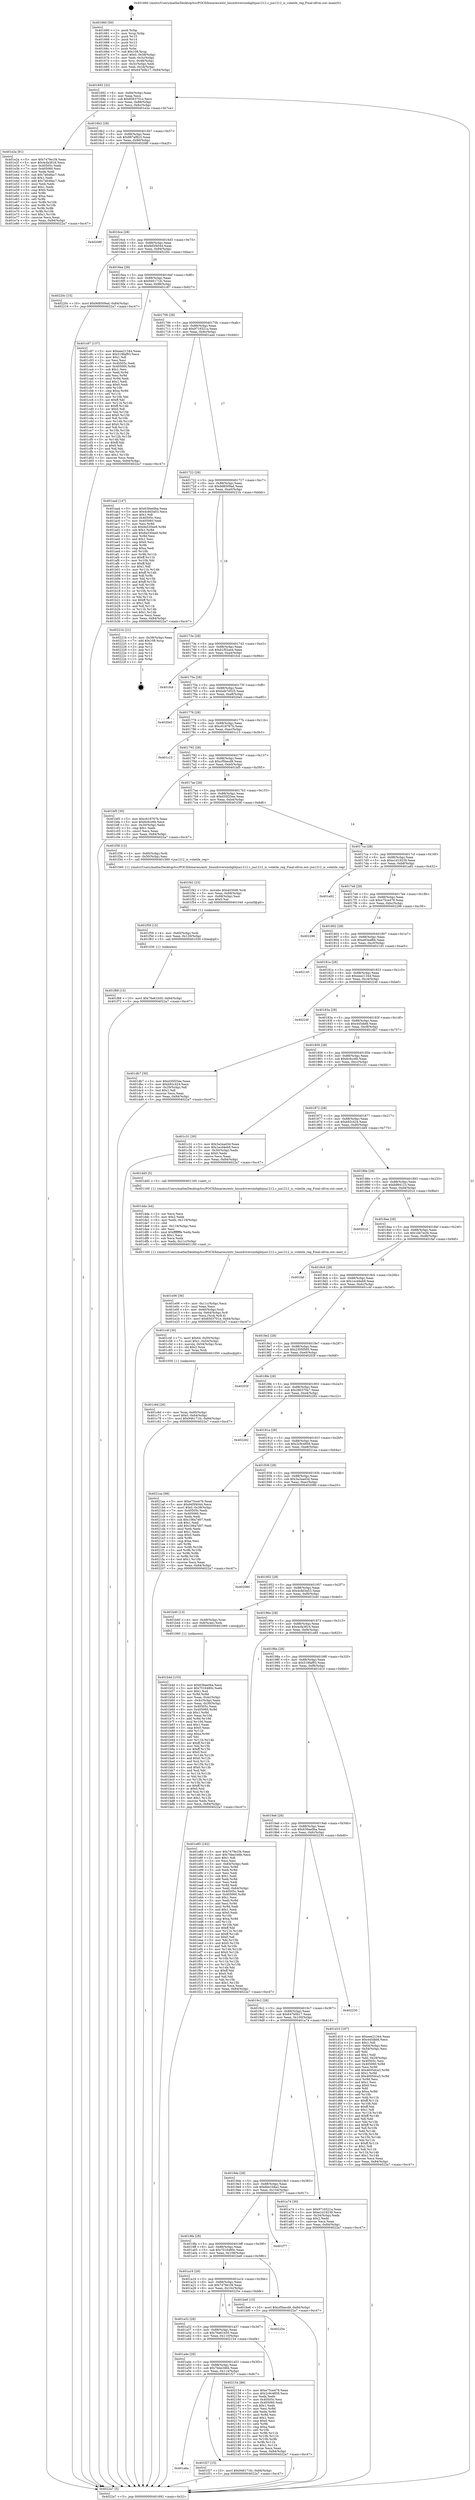 digraph "0x401660" {
  label = "0x401660 (/mnt/c/Users/mathe/Desktop/tcc/POCII/binaries/extr_linuxdriversiiolightjsa1212.c_jsa1212_is_volatile_reg_Final-ollvm.out::main(0))"
  labelloc = "t"
  node[shape=record]

  Entry [label="",width=0.3,height=0.3,shape=circle,fillcolor=black,style=filled]
  "0x401692" [label="{
     0x401692 [32]\l
     | [instrs]\l
     &nbsp;&nbsp;0x401692 \<+6\>: mov -0x84(%rbp),%eax\l
     &nbsp;&nbsp;0x401698 \<+2\>: mov %eax,%ecx\l
     &nbsp;&nbsp;0x40169a \<+6\>: sub $0x8563701e,%ecx\l
     &nbsp;&nbsp;0x4016a0 \<+6\>: mov %eax,-0x88(%rbp)\l
     &nbsp;&nbsp;0x4016a6 \<+6\>: mov %ecx,-0x8c(%rbp)\l
     &nbsp;&nbsp;0x4016ac \<+6\>: je 0000000000401e2a \<main+0x7ca\>\l
  }"]
  "0x401e2a" [label="{
     0x401e2a [91]\l
     | [instrs]\l
     &nbsp;&nbsp;0x401e2a \<+5\>: mov $0x7479e1f4,%eax\l
     &nbsp;&nbsp;0x401e2f \<+5\>: mov $0x4cfa3816,%ecx\l
     &nbsp;&nbsp;0x401e34 \<+7\>: mov 0x40505c,%edx\l
     &nbsp;&nbsp;0x401e3b \<+7\>: mov 0x405060,%esi\l
     &nbsp;&nbsp;0x401e42 \<+2\>: mov %edx,%edi\l
     &nbsp;&nbsp;0x401e44 \<+6\>: sub $0x7a648ac7,%edi\l
     &nbsp;&nbsp;0x401e4a \<+3\>: sub $0x1,%edi\l
     &nbsp;&nbsp;0x401e4d \<+6\>: add $0x7a648ac7,%edi\l
     &nbsp;&nbsp;0x401e53 \<+3\>: imul %edi,%edx\l
     &nbsp;&nbsp;0x401e56 \<+3\>: and $0x1,%edx\l
     &nbsp;&nbsp;0x401e59 \<+3\>: cmp $0x0,%edx\l
     &nbsp;&nbsp;0x401e5c \<+4\>: sete %r8b\l
     &nbsp;&nbsp;0x401e60 \<+3\>: cmp $0xa,%esi\l
     &nbsp;&nbsp;0x401e63 \<+4\>: setl %r9b\l
     &nbsp;&nbsp;0x401e67 \<+3\>: mov %r8b,%r10b\l
     &nbsp;&nbsp;0x401e6a \<+3\>: and %r9b,%r10b\l
     &nbsp;&nbsp;0x401e6d \<+3\>: xor %r9b,%r8b\l
     &nbsp;&nbsp;0x401e70 \<+3\>: or %r8b,%r10b\l
     &nbsp;&nbsp;0x401e73 \<+4\>: test $0x1,%r10b\l
     &nbsp;&nbsp;0x401e77 \<+3\>: cmovne %ecx,%eax\l
     &nbsp;&nbsp;0x401e7a \<+6\>: mov %eax,-0x84(%rbp)\l
     &nbsp;&nbsp;0x401e80 \<+5\>: jmp 00000000004022a7 \<main+0xc47\>\l
  }"]
  "0x4016b2" [label="{
     0x4016b2 [28]\l
     | [instrs]\l
     &nbsp;&nbsp;0x4016b2 \<+5\>: jmp 00000000004016b7 \<main+0x57\>\l
     &nbsp;&nbsp;0x4016b7 \<+6\>: mov -0x88(%rbp),%eax\l
     &nbsp;&nbsp;0x4016bd \<+5\>: sub $0x887af823,%eax\l
     &nbsp;&nbsp;0x4016c2 \<+6\>: mov %eax,-0x90(%rbp)\l
     &nbsp;&nbsp;0x4016c8 \<+6\>: je 000000000040208f \<main+0xa2f\>\l
  }"]
  Exit [label="",width=0.3,height=0.3,shape=circle,fillcolor=black,style=filled,peripheries=2]
  "0x40208f" [label="{
     0x40208f\l
  }", style=dashed]
  "0x4016ce" [label="{
     0x4016ce [28]\l
     | [instrs]\l
     &nbsp;&nbsp;0x4016ce \<+5\>: jmp 00000000004016d3 \<main+0x73\>\l
     &nbsp;&nbsp;0x4016d3 \<+6\>: mov -0x88(%rbp),%eax\l
     &nbsp;&nbsp;0x4016d9 \<+5\>: sub $0x8d5f4044,%eax\l
     &nbsp;&nbsp;0x4016de \<+6\>: mov %eax,-0x94(%rbp)\l
     &nbsp;&nbsp;0x4016e4 \<+6\>: je 000000000040220c \<main+0xbac\>\l
  }"]
  "0x401f68" [label="{
     0x401f68 [15]\l
     | [instrs]\l
     &nbsp;&nbsp;0x401f68 \<+10\>: movl $0x76e61b50,-0x84(%rbp)\l
     &nbsp;&nbsp;0x401f72 \<+5\>: jmp 00000000004022a7 \<main+0xc47\>\l
  }"]
  "0x40220c" [label="{
     0x40220c [15]\l
     | [instrs]\l
     &nbsp;&nbsp;0x40220c \<+10\>: movl $0x9d8509ad,-0x84(%rbp)\l
     &nbsp;&nbsp;0x402216 \<+5\>: jmp 00000000004022a7 \<main+0xc47\>\l
  }"]
  "0x4016ea" [label="{
     0x4016ea [28]\l
     | [instrs]\l
     &nbsp;&nbsp;0x4016ea \<+5\>: jmp 00000000004016ef \<main+0x8f\>\l
     &nbsp;&nbsp;0x4016ef \<+6\>: mov -0x88(%rbp),%eax\l
     &nbsp;&nbsp;0x4016f5 \<+5\>: sub $0x946171fc,%eax\l
     &nbsp;&nbsp;0x4016fa \<+6\>: mov %eax,-0x98(%rbp)\l
     &nbsp;&nbsp;0x401700 \<+6\>: je 0000000000401c87 \<main+0x627\>\l
  }"]
  "0x401f59" [label="{
     0x401f59 [15]\l
     | [instrs]\l
     &nbsp;&nbsp;0x401f59 \<+4\>: mov -0x60(%rbp),%rdi\l
     &nbsp;&nbsp;0x401f5d \<+6\>: mov %eax,-0x120(%rbp)\l
     &nbsp;&nbsp;0x401f63 \<+5\>: call 0000000000401030 \<free@plt\>\l
     | [calls]\l
     &nbsp;&nbsp;0x401030 \{1\} (unknown)\l
  }"]
  "0x401c87" [label="{
     0x401c87 [137]\l
     | [instrs]\l
     &nbsp;&nbsp;0x401c87 \<+5\>: mov $0xeee21344,%eax\l
     &nbsp;&nbsp;0x401c8c \<+5\>: mov $0x518faf93,%ecx\l
     &nbsp;&nbsp;0x401c91 \<+2\>: mov $0x1,%dl\l
     &nbsp;&nbsp;0x401c93 \<+2\>: xor %esi,%esi\l
     &nbsp;&nbsp;0x401c95 \<+7\>: mov 0x40505c,%edi\l
     &nbsp;&nbsp;0x401c9c \<+8\>: mov 0x405060,%r8d\l
     &nbsp;&nbsp;0x401ca4 \<+3\>: sub $0x1,%esi\l
     &nbsp;&nbsp;0x401ca7 \<+3\>: mov %edi,%r9d\l
     &nbsp;&nbsp;0x401caa \<+3\>: add %esi,%r9d\l
     &nbsp;&nbsp;0x401cad \<+4\>: imul %r9d,%edi\l
     &nbsp;&nbsp;0x401cb1 \<+3\>: and $0x1,%edi\l
     &nbsp;&nbsp;0x401cb4 \<+3\>: cmp $0x0,%edi\l
     &nbsp;&nbsp;0x401cb7 \<+4\>: sete %r10b\l
     &nbsp;&nbsp;0x401cbb \<+4\>: cmp $0xa,%r8d\l
     &nbsp;&nbsp;0x401cbf \<+4\>: setl %r11b\l
     &nbsp;&nbsp;0x401cc3 \<+3\>: mov %r10b,%bl\l
     &nbsp;&nbsp;0x401cc6 \<+3\>: xor $0xff,%bl\l
     &nbsp;&nbsp;0x401cc9 \<+3\>: mov %r11b,%r14b\l
     &nbsp;&nbsp;0x401ccc \<+4\>: xor $0xff,%r14b\l
     &nbsp;&nbsp;0x401cd0 \<+3\>: xor $0x0,%dl\l
     &nbsp;&nbsp;0x401cd3 \<+3\>: mov %bl,%r15b\l
     &nbsp;&nbsp;0x401cd6 \<+4\>: and $0x0,%r15b\l
     &nbsp;&nbsp;0x401cda \<+3\>: and %dl,%r10b\l
     &nbsp;&nbsp;0x401cdd \<+3\>: mov %r14b,%r12b\l
     &nbsp;&nbsp;0x401ce0 \<+4\>: and $0x0,%r12b\l
     &nbsp;&nbsp;0x401ce4 \<+3\>: and %dl,%r11b\l
     &nbsp;&nbsp;0x401ce7 \<+3\>: or %r10b,%r15b\l
     &nbsp;&nbsp;0x401cea \<+3\>: or %r11b,%r12b\l
     &nbsp;&nbsp;0x401ced \<+3\>: xor %r12b,%r15b\l
     &nbsp;&nbsp;0x401cf0 \<+3\>: or %r14b,%bl\l
     &nbsp;&nbsp;0x401cf3 \<+3\>: xor $0xff,%bl\l
     &nbsp;&nbsp;0x401cf6 \<+3\>: or $0x0,%dl\l
     &nbsp;&nbsp;0x401cf9 \<+2\>: and %dl,%bl\l
     &nbsp;&nbsp;0x401cfb \<+3\>: or %bl,%r15b\l
     &nbsp;&nbsp;0x401cfe \<+4\>: test $0x1,%r15b\l
     &nbsp;&nbsp;0x401d02 \<+3\>: cmovne %ecx,%eax\l
     &nbsp;&nbsp;0x401d05 \<+6\>: mov %eax,-0x84(%rbp)\l
     &nbsp;&nbsp;0x401d0b \<+5\>: jmp 00000000004022a7 \<main+0xc47\>\l
  }"]
  "0x401706" [label="{
     0x401706 [28]\l
     | [instrs]\l
     &nbsp;&nbsp;0x401706 \<+5\>: jmp 000000000040170b \<main+0xab\>\l
     &nbsp;&nbsp;0x40170b \<+6\>: mov -0x88(%rbp),%eax\l
     &nbsp;&nbsp;0x401711 \<+5\>: sub $0x9716521a,%eax\l
     &nbsp;&nbsp;0x401716 \<+6\>: mov %eax,-0x9c(%rbp)\l
     &nbsp;&nbsp;0x40171c \<+6\>: je 0000000000401aad \<main+0x44d\>\l
  }"]
  "0x401f42" [label="{
     0x401f42 [23]\l
     | [instrs]\l
     &nbsp;&nbsp;0x401f42 \<+10\>: movabs $0x4030d6,%rdi\l
     &nbsp;&nbsp;0x401f4c \<+3\>: mov %eax,-0x68(%rbp)\l
     &nbsp;&nbsp;0x401f4f \<+3\>: mov -0x68(%rbp),%esi\l
     &nbsp;&nbsp;0x401f52 \<+2\>: mov $0x0,%al\l
     &nbsp;&nbsp;0x401f54 \<+5\>: call 0000000000401040 \<printf@plt\>\l
     | [calls]\l
     &nbsp;&nbsp;0x401040 \{1\} (unknown)\l
  }"]
  "0x401aad" [label="{
     0x401aad [147]\l
     | [instrs]\l
     &nbsp;&nbsp;0x401aad \<+5\>: mov $0x639ae0ba,%eax\l
     &nbsp;&nbsp;0x401ab2 \<+5\>: mov $0x4c8d3a53,%ecx\l
     &nbsp;&nbsp;0x401ab7 \<+2\>: mov $0x1,%dl\l
     &nbsp;&nbsp;0x401ab9 \<+7\>: mov 0x40505c,%esi\l
     &nbsp;&nbsp;0x401ac0 \<+7\>: mov 0x405060,%edi\l
     &nbsp;&nbsp;0x401ac7 \<+3\>: mov %esi,%r8d\l
     &nbsp;&nbsp;0x401aca \<+7\>: sub $0x9a530ee9,%r8d\l
     &nbsp;&nbsp;0x401ad1 \<+4\>: sub $0x1,%r8d\l
     &nbsp;&nbsp;0x401ad5 \<+7\>: add $0x9a530ee9,%r8d\l
     &nbsp;&nbsp;0x401adc \<+4\>: imul %r8d,%esi\l
     &nbsp;&nbsp;0x401ae0 \<+3\>: and $0x1,%esi\l
     &nbsp;&nbsp;0x401ae3 \<+3\>: cmp $0x0,%esi\l
     &nbsp;&nbsp;0x401ae6 \<+4\>: sete %r9b\l
     &nbsp;&nbsp;0x401aea \<+3\>: cmp $0xa,%edi\l
     &nbsp;&nbsp;0x401aed \<+4\>: setl %r10b\l
     &nbsp;&nbsp;0x401af1 \<+3\>: mov %r9b,%r11b\l
     &nbsp;&nbsp;0x401af4 \<+4\>: xor $0xff,%r11b\l
     &nbsp;&nbsp;0x401af8 \<+3\>: mov %r10b,%bl\l
     &nbsp;&nbsp;0x401afb \<+3\>: xor $0xff,%bl\l
     &nbsp;&nbsp;0x401afe \<+3\>: xor $0x1,%dl\l
     &nbsp;&nbsp;0x401b01 \<+3\>: mov %r11b,%r14b\l
     &nbsp;&nbsp;0x401b04 \<+4\>: and $0xff,%r14b\l
     &nbsp;&nbsp;0x401b08 \<+3\>: and %dl,%r9b\l
     &nbsp;&nbsp;0x401b0b \<+3\>: mov %bl,%r15b\l
     &nbsp;&nbsp;0x401b0e \<+4\>: and $0xff,%r15b\l
     &nbsp;&nbsp;0x401b12 \<+3\>: and %dl,%r10b\l
     &nbsp;&nbsp;0x401b15 \<+3\>: or %r9b,%r14b\l
     &nbsp;&nbsp;0x401b18 \<+3\>: or %r10b,%r15b\l
     &nbsp;&nbsp;0x401b1b \<+3\>: xor %r15b,%r14b\l
     &nbsp;&nbsp;0x401b1e \<+3\>: or %bl,%r11b\l
     &nbsp;&nbsp;0x401b21 \<+4\>: xor $0xff,%r11b\l
     &nbsp;&nbsp;0x401b25 \<+3\>: or $0x1,%dl\l
     &nbsp;&nbsp;0x401b28 \<+3\>: and %dl,%r11b\l
     &nbsp;&nbsp;0x401b2b \<+3\>: or %r11b,%r14b\l
     &nbsp;&nbsp;0x401b2e \<+4\>: test $0x1,%r14b\l
     &nbsp;&nbsp;0x401b32 \<+3\>: cmovne %ecx,%eax\l
     &nbsp;&nbsp;0x401b35 \<+6\>: mov %eax,-0x84(%rbp)\l
     &nbsp;&nbsp;0x401b3b \<+5\>: jmp 00000000004022a7 \<main+0xc47\>\l
  }"]
  "0x401722" [label="{
     0x401722 [28]\l
     | [instrs]\l
     &nbsp;&nbsp;0x401722 \<+5\>: jmp 0000000000401727 \<main+0xc7\>\l
     &nbsp;&nbsp;0x401727 \<+6\>: mov -0x88(%rbp),%eax\l
     &nbsp;&nbsp;0x40172d \<+5\>: sub $0x9d8509ad,%eax\l
     &nbsp;&nbsp;0x401732 \<+6\>: mov %eax,-0xa0(%rbp)\l
     &nbsp;&nbsp;0x401738 \<+6\>: je 000000000040221b \<main+0xbbb\>\l
  }"]
  "0x401a6a" [label="{
     0x401a6a\l
  }", style=dashed]
  "0x40221b" [label="{
     0x40221b [21]\l
     | [instrs]\l
     &nbsp;&nbsp;0x40221b \<+3\>: mov -0x38(%rbp),%eax\l
     &nbsp;&nbsp;0x40221e \<+7\>: add $0x108,%rsp\l
     &nbsp;&nbsp;0x402225 \<+1\>: pop %rbx\l
     &nbsp;&nbsp;0x402226 \<+2\>: pop %r12\l
     &nbsp;&nbsp;0x402228 \<+2\>: pop %r13\l
     &nbsp;&nbsp;0x40222a \<+2\>: pop %r14\l
     &nbsp;&nbsp;0x40222c \<+2\>: pop %r15\l
     &nbsp;&nbsp;0x40222e \<+1\>: pop %rbp\l
     &nbsp;&nbsp;0x40222f \<+1\>: ret\l
  }"]
  "0x40173e" [label="{
     0x40173e [28]\l
     | [instrs]\l
     &nbsp;&nbsp;0x40173e \<+5\>: jmp 0000000000401743 \<main+0xe3\>\l
     &nbsp;&nbsp;0x401743 \<+6\>: mov -0x88(%rbp),%eax\l
     &nbsp;&nbsp;0x401749 \<+5\>: sub $0xb1f02ae4,%eax\l
     &nbsp;&nbsp;0x40174e \<+6\>: mov %eax,-0xa4(%rbp)\l
     &nbsp;&nbsp;0x401754 \<+6\>: je 0000000000401fcd \<main+0x96d\>\l
  }"]
  "0x401f27" [label="{
     0x401f27 [15]\l
     | [instrs]\l
     &nbsp;&nbsp;0x401f27 \<+10\>: movl $0x946171fc,-0x84(%rbp)\l
     &nbsp;&nbsp;0x401f31 \<+5\>: jmp 00000000004022a7 \<main+0xc47\>\l
  }"]
  "0x401fcd" [label="{
     0x401fcd\l
  }", style=dashed]
  "0x40175a" [label="{
     0x40175a [28]\l
     | [instrs]\l
     &nbsp;&nbsp;0x40175a \<+5\>: jmp 000000000040175f \<main+0xff\>\l
     &nbsp;&nbsp;0x40175f \<+6\>: mov -0x88(%rbp),%eax\l
     &nbsp;&nbsp;0x401765 \<+5\>: sub $0xbde7d525,%eax\l
     &nbsp;&nbsp;0x40176a \<+6\>: mov %eax,-0xa8(%rbp)\l
     &nbsp;&nbsp;0x401770 \<+6\>: je 00000000004020e5 \<main+0xa85\>\l
  }"]
  "0x401a4e" [label="{
     0x401a4e [28]\l
     | [instrs]\l
     &nbsp;&nbsp;0x401a4e \<+5\>: jmp 0000000000401a53 \<main+0x3f3\>\l
     &nbsp;&nbsp;0x401a53 \<+6\>: mov -0x88(%rbp),%eax\l
     &nbsp;&nbsp;0x401a59 \<+5\>: sub $0x7bbe346b,%eax\l
     &nbsp;&nbsp;0x401a5e \<+6\>: mov %eax,-0x114(%rbp)\l
     &nbsp;&nbsp;0x401a64 \<+6\>: je 0000000000401f27 \<main+0x8c7\>\l
  }"]
  "0x4020e5" [label="{
     0x4020e5\l
  }", style=dashed]
  "0x401776" [label="{
     0x401776 [28]\l
     | [instrs]\l
     &nbsp;&nbsp;0x401776 \<+5\>: jmp 000000000040177b \<main+0x11b\>\l
     &nbsp;&nbsp;0x40177b \<+6\>: mov -0x88(%rbp),%eax\l
     &nbsp;&nbsp;0x401781 \<+5\>: sub $0xc618767b,%eax\l
     &nbsp;&nbsp;0x401786 \<+6\>: mov %eax,-0xac(%rbp)\l
     &nbsp;&nbsp;0x40178c \<+6\>: je 0000000000401c13 \<main+0x5b3\>\l
  }"]
  "0x402154" [label="{
     0x402154 [86]\l
     | [instrs]\l
     &nbsp;&nbsp;0x402154 \<+5\>: mov $0xe75ce479,%eax\l
     &nbsp;&nbsp;0x402159 \<+5\>: mov $0x2c9c4859,%ecx\l
     &nbsp;&nbsp;0x40215e \<+2\>: xor %edx,%edx\l
     &nbsp;&nbsp;0x402160 \<+7\>: mov 0x40505c,%esi\l
     &nbsp;&nbsp;0x402167 \<+7\>: mov 0x405060,%edi\l
     &nbsp;&nbsp;0x40216e \<+3\>: sub $0x1,%edx\l
     &nbsp;&nbsp;0x402171 \<+3\>: mov %esi,%r8d\l
     &nbsp;&nbsp;0x402174 \<+3\>: add %edx,%r8d\l
     &nbsp;&nbsp;0x402177 \<+4\>: imul %r8d,%esi\l
     &nbsp;&nbsp;0x40217b \<+3\>: and $0x1,%esi\l
     &nbsp;&nbsp;0x40217e \<+3\>: cmp $0x0,%esi\l
     &nbsp;&nbsp;0x402181 \<+4\>: sete %r9b\l
     &nbsp;&nbsp;0x402185 \<+3\>: cmp $0xa,%edi\l
     &nbsp;&nbsp;0x402188 \<+4\>: setl %r10b\l
     &nbsp;&nbsp;0x40218c \<+3\>: mov %r9b,%r11b\l
     &nbsp;&nbsp;0x40218f \<+3\>: and %r10b,%r11b\l
     &nbsp;&nbsp;0x402192 \<+3\>: xor %r10b,%r9b\l
     &nbsp;&nbsp;0x402195 \<+3\>: or %r9b,%r11b\l
     &nbsp;&nbsp;0x402198 \<+4\>: test $0x1,%r11b\l
     &nbsp;&nbsp;0x40219c \<+3\>: cmovne %ecx,%eax\l
     &nbsp;&nbsp;0x40219f \<+6\>: mov %eax,-0x84(%rbp)\l
     &nbsp;&nbsp;0x4021a5 \<+5\>: jmp 00000000004022a7 \<main+0xc47\>\l
  }"]
  "0x401c13" [label="{
     0x401c13\l
  }", style=dashed]
  "0x401792" [label="{
     0x401792 [28]\l
     | [instrs]\l
     &nbsp;&nbsp;0x401792 \<+5\>: jmp 0000000000401797 \<main+0x137\>\l
     &nbsp;&nbsp;0x401797 \<+6\>: mov -0x88(%rbp),%eax\l
     &nbsp;&nbsp;0x40179d \<+5\>: sub $0xcf5becd9,%eax\l
     &nbsp;&nbsp;0x4017a2 \<+6\>: mov %eax,-0xb0(%rbp)\l
     &nbsp;&nbsp;0x4017a8 \<+6\>: je 0000000000401bf5 \<main+0x595\>\l
  }"]
  "0x401a32" [label="{
     0x401a32 [28]\l
     | [instrs]\l
     &nbsp;&nbsp;0x401a32 \<+5\>: jmp 0000000000401a37 \<main+0x3d7\>\l
     &nbsp;&nbsp;0x401a37 \<+6\>: mov -0x88(%rbp),%eax\l
     &nbsp;&nbsp;0x401a3d \<+5\>: sub $0x76e61b50,%eax\l
     &nbsp;&nbsp;0x401a42 \<+6\>: mov %eax,-0x110(%rbp)\l
     &nbsp;&nbsp;0x401a48 \<+6\>: je 0000000000402154 \<main+0xaf4\>\l
  }"]
  "0x401bf5" [label="{
     0x401bf5 [30]\l
     | [instrs]\l
     &nbsp;&nbsp;0x401bf5 \<+5\>: mov $0xc618767b,%eax\l
     &nbsp;&nbsp;0x401bfa \<+5\>: mov $0x6c6cc6b,%ecx\l
     &nbsp;&nbsp;0x401bff \<+3\>: mov -0x30(%rbp),%edx\l
     &nbsp;&nbsp;0x401c02 \<+3\>: cmp $0x1,%edx\l
     &nbsp;&nbsp;0x401c05 \<+3\>: cmovl %ecx,%eax\l
     &nbsp;&nbsp;0x401c08 \<+6\>: mov %eax,-0x84(%rbp)\l
     &nbsp;&nbsp;0x401c0e \<+5\>: jmp 00000000004022a7 \<main+0xc47\>\l
  }"]
  "0x4017ae" [label="{
     0x4017ae [28]\l
     | [instrs]\l
     &nbsp;&nbsp;0x4017ae \<+5\>: jmp 00000000004017b3 \<main+0x153\>\l
     &nbsp;&nbsp;0x4017b3 \<+6\>: mov -0x88(%rbp),%eax\l
     &nbsp;&nbsp;0x4017b9 \<+5\>: sub $0xd35f25ee,%eax\l
     &nbsp;&nbsp;0x4017be \<+6\>: mov %eax,-0xb4(%rbp)\l
     &nbsp;&nbsp;0x4017c4 \<+6\>: je 0000000000401f36 \<main+0x8d6\>\l
  }"]
  "0x40225e" [label="{
     0x40225e\l
  }", style=dashed]
  "0x401f36" [label="{
     0x401f36 [12]\l
     | [instrs]\l
     &nbsp;&nbsp;0x401f36 \<+4\>: mov -0x60(%rbp),%rdi\l
     &nbsp;&nbsp;0x401f3a \<+3\>: mov -0x50(%rbp),%esi\l
     &nbsp;&nbsp;0x401f3d \<+5\>: call 0000000000401560 \<jsa1212_is_volatile_reg\>\l
     | [calls]\l
     &nbsp;&nbsp;0x401560 \{1\} (/mnt/c/Users/mathe/Desktop/tcc/POCII/binaries/extr_linuxdriversiiolightjsa1212.c_jsa1212_is_volatile_reg_Final-ollvm.out::jsa1212_is_volatile_reg)\l
  }"]
  "0x4017ca" [label="{
     0x4017ca [28]\l
     | [instrs]\l
     &nbsp;&nbsp;0x4017ca \<+5\>: jmp 00000000004017cf \<main+0x16f\>\l
     &nbsp;&nbsp;0x4017cf \<+6\>: mov -0x88(%rbp),%eax\l
     &nbsp;&nbsp;0x4017d5 \<+5\>: sub $0xe1d19239,%eax\l
     &nbsp;&nbsp;0x4017da \<+6\>: mov %eax,-0xb8(%rbp)\l
     &nbsp;&nbsp;0x4017e0 \<+6\>: je 0000000000401a92 \<main+0x432\>\l
  }"]
  "0x401e06" [label="{
     0x401e06 [36]\l
     | [instrs]\l
     &nbsp;&nbsp;0x401e06 \<+6\>: mov -0x11c(%rbp),%ecx\l
     &nbsp;&nbsp;0x401e0c \<+3\>: imul %eax,%ecx\l
     &nbsp;&nbsp;0x401e0f \<+4\>: mov -0x60(%rbp),%rdi\l
     &nbsp;&nbsp;0x401e13 \<+4\>: movslq -0x64(%rbp),%r8\l
     &nbsp;&nbsp;0x401e17 \<+4\>: mov %ecx,(%rdi,%r8,4)\l
     &nbsp;&nbsp;0x401e1b \<+10\>: movl $0x8563701e,-0x84(%rbp)\l
     &nbsp;&nbsp;0x401e25 \<+5\>: jmp 00000000004022a7 \<main+0xc47\>\l
  }"]
  "0x401a92" [label="{
     0x401a92\l
  }", style=dashed]
  "0x4017e6" [label="{
     0x4017e6 [28]\l
     | [instrs]\l
     &nbsp;&nbsp;0x4017e6 \<+5\>: jmp 00000000004017eb \<main+0x18b\>\l
     &nbsp;&nbsp;0x4017eb \<+6\>: mov -0x88(%rbp),%eax\l
     &nbsp;&nbsp;0x4017f1 \<+5\>: sub $0xe75ce479,%eax\l
     &nbsp;&nbsp;0x4017f6 \<+6\>: mov %eax,-0xbc(%rbp)\l
     &nbsp;&nbsp;0x4017fc \<+6\>: je 0000000000402296 \<main+0xc36\>\l
  }"]
  "0x401dda" [label="{
     0x401dda [44]\l
     | [instrs]\l
     &nbsp;&nbsp;0x401dda \<+2\>: xor %ecx,%ecx\l
     &nbsp;&nbsp;0x401ddc \<+5\>: mov $0x2,%edx\l
     &nbsp;&nbsp;0x401de1 \<+6\>: mov %edx,-0x118(%rbp)\l
     &nbsp;&nbsp;0x401de7 \<+1\>: cltd\l
     &nbsp;&nbsp;0x401de8 \<+6\>: mov -0x118(%rbp),%esi\l
     &nbsp;&nbsp;0x401dee \<+2\>: idiv %esi\l
     &nbsp;&nbsp;0x401df0 \<+6\>: imul $0xfffffffe,%edx,%edx\l
     &nbsp;&nbsp;0x401df6 \<+3\>: sub $0x1,%ecx\l
     &nbsp;&nbsp;0x401df9 \<+2\>: sub %ecx,%edx\l
     &nbsp;&nbsp;0x401dfb \<+6\>: mov %edx,-0x11c(%rbp)\l
     &nbsp;&nbsp;0x401e01 \<+5\>: call 0000000000401160 \<next_i\>\l
     | [calls]\l
     &nbsp;&nbsp;0x401160 \{1\} (/mnt/c/Users/mathe/Desktop/tcc/POCII/binaries/extr_linuxdriversiiolightjsa1212.c_jsa1212_is_volatile_reg_Final-ollvm.out::next_i)\l
  }"]
  "0x402296" [label="{
     0x402296\l
  }", style=dashed]
  "0x401802" [label="{
     0x401802 [28]\l
     | [instrs]\l
     &nbsp;&nbsp;0x401802 \<+5\>: jmp 0000000000401807 \<main+0x1a7\>\l
     &nbsp;&nbsp;0x401807 \<+6\>: mov -0x88(%rbp),%eax\l
     &nbsp;&nbsp;0x40180d \<+5\>: sub $0xe83eafbb,%eax\l
     &nbsp;&nbsp;0x401812 \<+6\>: mov %eax,-0xc0(%rbp)\l
     &nbsp;&nbsp;0x401818 \<+6\>: je 0000000000402145 \<main+0xae5\>\l
  }"]
  "0x401c6d" [label="{
     0x401c6d [26]\l
     | [instrs]\l
     &nbsp;&nbsp;0x401c6d \<+4\>: mov %rax,-0x60(%rbp)\l
     &nbsp;&nbsp;0x401c71 \<+7\>: movl $0x0,-0x64(%rbp)\l
     &nbsp;&nbsp;0x401c78 \<+10\>: movl $0x946171fc,-0x84(%rbp)\l
     &nbsp;&nbsp;0x401c82 \<+5\>: jmp 00000000004022a7 \<main+0xc47\>\l
  }"]
  "0x402145" [label="{
     0x402145\l
  }", style=dashed]
  "0x40181e" [label="{
     0x40181e [28]\l
     | [instrs]\l
     &nbsp;&nbsp;0x40181e \<+5\>: jmp 0000000000401823 \<main+0x1c3\>\l
     &nbsp;&nbsp;0x401823 \<+6\>: mov -0x88(%rbp),%eax\l
     &nbsp;&nbsp;0x401829 \<+5\>: sub $0xeee21344,%eax\l
     &nbsp;&nbsp;0x40182e \<+6\>: mov %eax,-0xc4(%rbp)\l
     &nbsp;&nbsp;0x401834 \<+6\>: je 000000000040224f \<main+0xbef\>\l
  }"]
  "0x401a16" [label="{
     0x401a16 [28]\l
     | [instrs]\l
     &nbsp;&nbsp;0x401a16 \<+5\>: jmp 0000000000401a1b \<main+0x3bb\>\l
     &nbsp;&nbsp;0x401a1b \<+6\>: mov -0x88(%rbp),%eax\l
     &nbsp;&nbsp;0x401a21 \<+5\>: sub $0x7479e1f4,%eax\l
     &nbsp;&nbsp;0x401a26 \<+6\>: mov %eax,-0x10c(%rbp)\l
     &nbsp;&nbsp;0x401a2c \<+6\>: je 000000000040225e \<main+0xbfe\>\l
  }"]
  "0x40224f" [label="{
     0x40224f\l
  }", style=dashed]
  "0x40183a" [label="{
     0x40183a [28]\l
     | [instrs]\l
     &nbsp;&nbsp;0x40183a \<+5\>: jmp 000000000040183f \<main+0x1df\>\l
     &nbsp;&nbsp;0x40183f \<+6\>: mov -0x88(%rbp),%eax\l
     &nbsp;&nbsp;0x401845 \<+5\>: sub $0x445dbfd,%eax\l
     &nbsp;&nbsp;0x40184a \<+6\>: mov %eax,-0xc8(%rbp)\l
     &nbsp;&nbsp;0x401850 \<+6\>: je 0000000000401db7 \<main+0x757\>\l
  }"]
  "0x401be6" [label="{
     0x401be6 [15]\l
     | [instrs]\l
     &nbsp;&nbsp;0x401be6 \<+10\>: movl $0xcf5becd9,-0x84(%rbp)\l
     &nbsp;&nbsp;0x401bf0 \<+5\>: jmp 00000000004022a7 \<main+0xc47\>\l
  }"]
  "0x401db7" [label="{
     0x401db7 [30]\l
     | [instrs]\l
     &nbsp;&nbsp;0x401db7 \<+5\>: mov $0xd35f25ee,%eax\l
     &nbsp;&nbsp;0x401dbc \<+5\>: mov $0xb92c424,%ecx\l
     &nbsp;&nbsp;0x401dc1 \<+3\>: mov -0x29(%rbp),%dl\l
     &nbsp;&nbsp;0x401dc4 \<+3\>: test $0x1,%dl\l
     &nbsp;&nbsp;0x401dc7 \<+3\>: cmovne %ecx,%eax\l
     &nbsp;&nbsp;0x401dca \<+6\>: mov %eax,-0x84(%rbp)\l
     &nbsp;&nbsp;0x401dd0 \<+5\>: jmp 00000000004022a7 \<main+0xc47\>\l
  }"]
  "0x401856" [label="{
     0x401856 [28]\l
     | [instrs]\l
     &nbsp;&nbsp;0x401856 \<+5\>: jmp 000000000040185b \<main+0x1fb\>\l
     &nbsp;&nbsp;0x40185b \<+6\>: mov -0x88(%rbp),%eax\l
     &nbsp;&nbsp;0x401861 \<+5\>: sub $0x6c6cc6b,%eax\l
     &nbsp;&nbsp;0x401866 \<+6\>: mov %eax,-0xcc(%rbp)\l
     &nbsp;&nbsp;0x40186c \<+6\>: je 0000000000401c31 \<main+0x5d1\>\l
  }"]
  "0x4019fa" [label="{
     0x4019fa [28]\l
     | [instrs]\l
     &nbsp;&nbsp;0x4019fa \<+5\>: jmp 00000000004019ff \<main+0x39f\>\l
     &nbsp;&nbsp;0x4019ff \<+6\>: mov -0x88(%rbp),%eax\l
     &nbsp;&nbsp;0x401a05 \<+5\>: sub $0x7016480c,%eax\l
     &nbsp;&nbsp;0x401a0a \<+6\>: mov %eax,-0x108(%rbp)\l
     &nbsp;&nbsp;0x401a10 \<+6\>: je 0000000000401be6 \<main+0x586\>\l
  }"]
  "0x401c31" [label="{
     0x401c31 [30]\l
     | [instrs]\l
     &nbsp;&nbsp;0x401c31 \<+5\>: mov $0x3a2ead3d,%eax\l
     &nbsp;&nbsp;0x401c36 \<+5\>: mov $0x1ecd4eb9,%ecx\l
     &nbsp;&nbsp;0x401c3b \<+3\>: mov -0x30(%rbp),%edx\l
     &nbsp;&nbsp;0x401c3e \<+3\>: cmp $0x0,%edx\l
     &nbsp;&nbsp;0x401c41 \<+3\>: cmove %ecx,%eax\l
     &nbsp;&nbsp;0x401c44 \<+6\>: mov %eax,-0x84(%rbp)\l
     &nbsp;&nbsp;0x401c4a \<+5\>: jmp 00000000004022a7 \<main+0xc47\>\l
  }"]
  "0x401872" [label="{
     0x401872 [28]\l
     | [instrs]\l
     &nbsp;&nbsp;0x401872 \<+5\>: jmp 0000000000401877 \<main+0x217\>\l
     &nbsp;&nbsp;0x401877 \<+6\>: mov -0x88(%rbp),%eax\l
     &nbsp;&nbsp;0x40187d \<+5\>: sub $0xb92c424,%eax\l
     &nbsp;&nbsp;0x401882 \<+6\>: mov %eax,-0xd0(%rbp)\l
     &nbsp;&nbsp;0x401888 \<+6\>: je 0000000000401dd5 \<main+0x775\>\l
  }"]
  "0x401f77" [label="{
     0x401f77\l
  }", style=dashed]
  "0x401dd5" [label="{
     0x401dd5 [5]\l
     | [instrs]\l
     &nbsp;&nbsp;0x401dd5 \<+5\>: call 0000000000401160 \<next_i\>\l
     | [calls]\l
     &nbsp;&nbsp;0x401160 \{1\} (/mnt/c/Users/mathe/Desktop/tcc/POCII/binaries/extr_linuxdriversiiolightjsa1212.c_jsa1212_is_volatile_reg_Final-ollvm.out::next_i)\l
  }"]
  "0x40188e" [label="{
     0x40188e [28]\l
     | [instrs]\l
     &nbsp;&nbsp;0x40188e \<+5\>: jmp 0000000000401893 \<main+0x233\>\l
     &nbsp;&nbsp;0x401893 \<+6\>: mov -0x88(%rbp),%eax\l
     &nbsp;&nbsp;0x401899 \<+5\>: sub $0xb984123,%eax\l
     &nbsp;&nbsp;0x40189e \<+6\>: mov %eax,-0xd4(%rbp)\l
     &nbsp;&nbsp;0x4018a4 \<+6\>: je 000000000040201d \<main+0x9bd\>\l
  }"]
  "0x401b4d" [label="{
     0x401b4d [153]\l
     | [instrs]\l
     &nbsp;&nbsp;0x401b4d \<+5\>: mov $0x639ae0ba,%ecx\l
     &nbsp;&nbsp;0x401b52 \<+5\>: mov $0x7016480c,%edx\l
     &nbsp;&nbsp;0x401b57 \<+3\>: mov $0x1,%sil\l
     &nbsp;&nbsp;0x401b5a \<+3\>: xor %r8d,%r8d\l
     &nbsp;&nbsp;0x401b5d \<+3\>: mov %eax,-0x4c(%rbp)\l
     &nbsp;&nbsp;0x401b60 \<+3\>: mov -0x4c(%rbp),%eax\l
     &nbsp;&nbsp;0x401b63 \<+3\>: mov %eax,-0x30(%rbp)\l
     &nbsp;&nbsp;0x401b66 \<+7\>: mov 0x40505c,%eax\l
     &nbsp;&nbsp;0x401b6d \<+8\>: mov 0x405060,%r9d\l
     &nbsp;&nbsp;0x401b75 \<+4\>: sub $0x1,%r8d\l
     &nbsp;&nbsp;0x401b79 \<+3\>: mov %eax,%r10d\l
     &nbsp;&nbsp;0x401b7c \<+3\>: add %r8d,%r10d\l
     &nbsp;&nbsp;0x401b7f \<+4\>: imul %r10d,%eax\l
     &nbsp;&nbsp;0x401b83 \<+3\>: and $0x1,%eax\l
     &nbsp;&nbsp;0x401b86 \<+3\>: cmp $0x0,%eax\l
     &nbsp;&nbsp;0x401b89 \<+4\>: sete %r11b\l
     &nbsp;&nbsp;0x401b8d \<+4\>: cmp $0xa,%r9d\l
     &nbsp;&nbsp;0x401b91 \<+3\>: setl %bl\l
     &nbsp;&nbsp;0x401b94 \<+3\>: mov %r11b,%r14b\l
     &nbsp;&nbsp;0x401b97 \<+4\>: xor $0xff,%r14b\l
     &nbsp;&nbsp;0x401b9b \<+3\>: mov %bl,%r15b\l
     &nbsp;&nbsp;0x401b9e \<+4\>: xor $0xff,%r15b\l
     &nbsp;&nbsp;0x401ba2 \<+4\>: xor $0x0,%sil\l
     &nbsp;&nbsp;0x401ba6 \<+3\>: mov %r14b,%r12b\l
     &nbsp;&nbsp;0x401ba9 \<+4\>: and $0x0,%r12b\l
     &nbsp;&nbsp;0x401bad \<+3\>: and %sil,%r11b\l
     &nbsp;&nbsp;0x401bb0 \<+3\>: mov %r15b,%r13b\l
     &nbsp;&nbsp;0x401bb3 \<+4\>: and $0x0,%r13b\l
     &nbsp;&nbsp;0x401bb7 \<+3\>: and %sil,%bl\l
     &nbsp;&nbsp;0x401bba \<+3\>: or %r11b,%r12b\l
     &nbsp;&nbsp;0x401bbd \<+3\>: or %bl,%r13b\l
     &nbsp;&nbsp;0x401bc0 \<+3\>: xor %r13b,%r12b\l
     &nbsp;&nbsp;0x401bc3 \<+3\>: or %r15b,%r14b\l
     &nbsp;&nbsp;0x401bc6 \<+4\>: xor $0xff,%r14b\l
     &nbsp;&nbsp;0x401bca \<+4\>: or $0x0,%sil\l
     &nbsp;&nbsp;0x401bce \<+3\>: and %sil,%r14b\l
     &nbsp;&nbsp;0x401bd1 \<+3\>: or %r14b,%r12b\l
     &nbsp;&nbsp;0x401bd4 \<+4\>: test $0x1,%r12b\l
     &nbsp;&nbsp;0x401bd8 \<+3\>: cmovne %edx,%ecx\l
     &nbsp;&nbsp;0x401bdb \<+6\>: mov %ecx,-0x84(%rbp)\l
     &nbsp;&nbsp;0x401be1 \<+5\>: jmp 00000000004022a7 \<main+0xc47\>\l
  }"]
  "0x40201d" [label="{
     0x40201d\l
  }", style=dashed]
  "0x4018aa" [label="{
     0x4018aa [28]\l
     | [instrs]\l
     &nbsp;&nbsp;0x4018aa \<+5\>: jmp 00000000004018af \<main+0x24f\>\l
     &nbsp;&nbsp;0x4018af \<+6\>: mov -0x88(%rbp),%eax\l
     &nbsp;&nbsp;0x4018b5 \<+5\>: sub $0x1bb7ecf4,%eax\l
     &nbsp;&nbsp;0x4018ba \<+6\>: mov %eax,-0xd8(%rbp)\l
     &nbsp;&nbsp;0x4018c0 \<+6\>: je 0000000000401faf \<main+0x94f\>\l
  }"]
  "0x401660" [label="{
     0x401660 [50]\l
     | [instrs]\l
     &nbsp;&nbsp;0x401660 \<+1\>: push %rbp\l
     &nbsp;&nbsp;0x401661 \<+3\>: mov %rsp,%rbp\l
     &nbsp;&nbsp;0x401664 \<+2\>: push %r15\l
     &nbsp;&nbsp;0x401666 \<+2\>: push %r14\l
     &nbsp;&nbsp;0x401668 \<+2\>: push %r13\l
     &nbsp;&nbsp;0x40166a \<+2\>: push %r12\l
     &nbsp;&nbsp;0x40166c \<+1\>: push %rbx\l
     &nbsp;&nbsp;0x40166d \<+7\>: sub $0x108,%rsp\l
     &nbsp;&nbsp;0x401674 \<+7\>: movl $0x0,-0x38(%rbp)\l
     &nbsp;&nbsp;0x40167b \<+3\>: mov %edi,-0x3c(%rbp)\l
     &nbsp;&nbsp;0x40167e \<+4\>: mov %rsi,-0x48(%rbp)\l
     &nbsp;&nbsp;0x401682 \<+3\>: mov -0x3c(%rbp),%edi\l
     &nbsp;&nbsp;0x401685 \<+3\>: mov %edi,-0x34(%rbp)\l
     &nbsp;&nbsp;0x401688 \<+10\>: movl $0x647b0b17,-0x84(%rbp)\l
  }"]
  "0x401faf" [label="{
     0x401faf\l
  }", style=dashed]
  "0x4018c6" [label="{
     0x4018c6 [28]\l
     | [instrs]\l
     &nbsp;&nbsp;0x4018c6 \<+5\>: jmp 00000000004018cb \<main+0x26b\>\l
     &nbsp;&nbsp;0x4018cb \<+6\>: mov -0x88(%rbp),%eax\l
     &nbsp;&nbsp;0x4018d1 \<+5\>: sub $0x1ecd4eb9,%eax\l
     &nbsp;&nbsp;0x4018d6 \<+6\>: mov %eax,-0xdc(%rbp)\l
     &nbsp;&nbsp;0x4018dc \<+6\>: je 0000000000401c4f \<main+0x5ef\>\l
  }"]
  "0x4022a7" [label="{
     0x4022a7 [5]\l
     | [instrs]\l
     &nbsp;&nbsp;0x4022a7 \<+5\>: jmp 0000000000401692 \<main+0x32\>\l
  }"]
  "0x401c4f" [label="{
     0x401c4f [30]\l
     | [instrs]\l
     &nbsp;&nbsp;0x401c4f \<+7\>: movl $0x64,-0x50(%rbp)\l
     &nbsp;&nbsp;0x401c56 \<+7\>: movl $0x1,-0x54(%rbp)\l
     &nbsp;&nbsp;0x401c5d \<+4\>: movslq -0x54(%rbp),%rax\l
     &nbsp;&nbsp;0x401c61 \<+4\>: shl $0x2,%rax\l
     &nbsp;&nbsp;0x401c65 \<+3\>: mov %rax,%rdi\l
     &nbsp;&nbsp;0x401c68 \<+5\>: call 0000000000401050 \<malloc@plt\>\l
     | [calls]\l
     &nbsp;&nbsp;0x401050 \{1\} (unknown)\l
  }"]
  "0x4018e2" [label="{
     0x4018e2 [28]\l
     | [instrs]\l
     &nbsp;&nbsp;0x4018e2 \<+5\>: jmp 00000000004018e7 \<main+0x287\>\l
     &nbsp;&nbsp;0x4018e7 \<+6\>: mov -0x88(%rbp),%eax\l
     &nbsp;&nbsp;0x4018ed \<+5\>: sub $0x2305f595,%eax\l
     &nbsp;&nbsp;0x4018f2 \<+6\>: mov %eax,-0xe0(%rbp)\l
     &nbsp;&nbsp;0x4018f8 \<+6\>: je 000000000040203f \<main+0x9df\>\l
  }"]
  "0x4019de" [label="{
     0x4019de [28]\l
     | [instrs]\l
     &nbsp;&nbsp;0x4019de \<+5\>: jmp 00000000004019e3 \<main+0x383\>\l
     &nbsp;&nbsp;0x4019e3 \<+6\>: mov -0x88(%rbp),%eax\l
     &nbsp;&nbsp;0x4019e9 \<+5\>: sub $0x6be1b8a2,%eax\l
     &nbsp;&nbsp;0x4019ee \<+6\>: mov %eax,-0x104(%rbp)\l
     &nbsp;&nbsp;0x4019f4 \<+6\>: je 0000000000401f77 \<main+0x917\>\l
  }"]
  "0x40203f" [label="{
     0x40203f\l
  }", style=dashed]
  "0x4018fe" [label="{
     0x4018fe [28]\l
     | [instrs]\l
     &nbsp;&nbsp;0x4018fe \<+5\>: jmp 0000000000401903 \<main+0x2a3\>\l
     &nbsp;&nbsp;0x401903 \<+6\>: mov -0x88(%rbp),%eax\l
     &nbsp;&nbsp;0x401909 \<+5\>: sub $0x280370a7,%eax\l
     &nbsp;&nbsp;0x40190e \<+6\>: mov %eax,-0xe4(%rbp)\l
     &nbsp;&nbsp;0x401914 \<+6\>: je 0000000000402282 \<main+0xc22\>\l
  }"]
  "0x401a74" [label="{
     0x401a74 [30]\l
     | [instrs]\l
     &nbsp;&nbsp;0x401a74 \<+5\>: mov $0x9716521a,%eax\l
     &nbsp;&nbsp;0x401a79 \<+5\>: mov $0xe1d19239,%ecx\l
     &nbsp;&nbsp;0x401a7e \<+3\>: mov -0x34(%rbp),%edx\l
     &nbsp;&nbsp;0x401a81 \<+3\>: cmp $0x2,%edx\l
     &nbsp;&nbsp;0x401a84 \<+3\>: cmovne %ecx,%eax\l
     &nbsp;&nbsp;0x401a87 \<+6\>: mov %eax,-0x84(%rbp)\l
     &nbsp;&nbsp;0x401a8d \<+5\>: jmp 00000000004022a7 \<main+0xc47\>\l
  }"]
  "0x402282" [label="{
     0x402282\l
  }", style=dashed]
  "0x40191a" [label="{
     0x40191a [28]\l
     | [instrs]\l
     &nbsp;&nbsp;0x40191a \<+5\>: jmp 000000000040191f \<main+0x2bf\>\l
     &nbsp;&nbsp;0x40191f \<+6\>: mov -0x88(%rbp),%eax\l
     &nbsp;&nbsp;0x401925 \<+5\>: sub $0x2c9c4859,%eax\l
     &nbsp;&nbsp;0x40192a \<+6\>: mov %eax,-0xe8(%rbp)\l
     &nbsp;&nbsp;0x401930 \<+6\>: je 00000000004021aa \<main+0xb4a\>\l
  }"]
  "0x4019c2" [label="{
     0x4019c2 [28]\l
     | [instrs]\l
     &nbsp;&nbsp;0x4019c2 \<+5\>: jmp 00000000004019c7 \<main+0x367\>\l
     &nbsp;&nbsp;0x4019c7 \<+6\>: mov -0x88(%rbp),%eax\l
     &nbsp;&nbsp;0x4019cd \<+5\>: sub $0x647b0b17,%eax\l
     &nbsp;&nbsp;0x4019d2 \<+6\>: mov %eax,-0x100(%rbp)\l
     &nbsp;&nbsp;0x4019d8 \<+6\>: je 0000000000401a74 \<main+0x414\>\l
  }"]
  "0x4021aa" [label="{
     0x4021aa [98]\l
     | [instrs]\l
     &nbsp;&nbsp;0x4021aa \<+5\>: mov $0xe75ce479,%eax\l
     &nbsp;&nbsp;0x4021af \<+5\>: mov $0x8d5f4044,%ecx\l
     &nbsp;&nbsp;0x4021b4 \<+7\>: movl $0x0,-0x38(%rbp)\l
     &nbsp;&nbsp;0x4021bb \<+7\>: mov 0x40505c,%edx\l
     &nbsp;&nbsp;0x4021c2 \<+7\>: mov 0x405060,%esi\l
     &nbsp;&nbsp;0x4021c9 \<+2\>: mov %edx,%edi\l
     &nbsp;&nbsp;0x4021cb \<+6\>: sub $0x106a7d07,%edi\l
     &nbsp;&nbsp;0x4021d1 \<+3\>: sub $0x1,%edi\l
     &nbsp;&nbsp;0x4021d4 \<+6\>: add $0x106a7d07,%edi\l
     &nbsp;&nbsp;0x4021da \<+3\>: imul %edi,%edx\l
     &nbsp;&nbsp;0x4021dd \<+3\>: and $0x1,%edx\l
     &nbsp;&nbsp;0x4021e0 \<+3\>: cmp $0x0,%edx\l
     &nbsp;&nbsp;0x4021e3 \<+4\>: sete %r8b\l
     &nbsp;&nbsp;0x4021e7 \<+3\>: cmp $0xa,%esi\l
     &nbsp;&nbsp;0x4021ea \<+4\>: setl %r9b\l
     &nbsp;&nbsp;0x4021ee \<+3\>: mov %r8b,%r10b\l
     &nbsp;&nbsp;0x4021f1 \<+3\>: and %r9b,%r10b\l
     &nbsp;&nbsp;0x4021f4 \<+3\>: xor %r9b,%r8b\l
     &nbsp;&nbsp;0x4021f7 \<+3\>: or %r8b,%r10b\l
     &nbsp;&nbsp;0x4021fa \<+4\>: test $0x1,%r10b\l
     &nbsp;&nbsp;0x4021fe \<+3\>: cmovne %ecx,%eax\l
     &nbsp;&nbsp;0x402201 \<+6\>: mov %eax,-0x84(%rbp)\l
     &nbsp;&nbsp;0x402207 \<+5\>: jmp 00000000004022a7 \<main+0xc47\>\l
  }"]
  "0x401936" [label="{
     0x401936 [28]\l
     | [instrs]\l
     &nbsp;&nbsp;0x401936 \<+5\>: jmp 000000000040193b \<main+0x2db\>\l
     &nbsp;&nbsp;0x40193b \<+6\>: mov -0x88(%rbp),%eax\l
     &nbsp;&nbsp;0x401941 \<+5\>: sub $0x3a2ead3d,%eax\l
     &nbsp;&nbsp;0x401946 \<+6\>: mov %eax,-0xec(%rbp)\l
     &nbsp;&nbsp;0x40194c \<+6\>: je 0000000000402080 \<main+0xa20\>\l
  }"]
  "0x402230" [label="{
     0x402230\l
  }", style=dashed]
  "0x402080" [label="{
     0x402080\l
  }", style=dashed]
  "0x401952" [label="{
     0x401952 [28]\l
     | [instrs]\l
     &nbsp;&nbsp;0x401952 \<+5\>: jmp 0000000000401957 \<main+0x2f7\>\l
     &nbsp;&nbsp;0x401957 \<+6\>: mov -0x88(%rbp),%eax\l
     &nbsp;&nbsp;0x40195d \<+5\>: sub $0x4c8d3a53,%eax\l
     &nbsp;&nbsp;0x401962 \<+6\>: mov %eax,-0xf0(%rbp)\l
     &nbsp;&nbsp;0x401968 \<+6\>: je 0000000000401b40 \<main+0x4e0\>\l
  }"]
  "0x4019a6" [label="{
     0x4019a6 [28]\l
     | [instrs]\l
     &nbsp;&nbsp;0x4019a6 \<+5\>: jmp 00000000004019ab \<main+0x34b\>\l
     &nbsp;&nbsp;0x4019ab \<+6\>: mov -0x88(%rbp),%eax\l
     &nbsp;&nbsp;0x4019b1 \<+5\>: sub $0x639ae0ba,%eax\l
     &nbsp;&nbsp;0x4019b6 \<+6\>: mov %eax,-0xfc(%rbp)\l
     &nbsp;&nbsp;0x4019bc \<+6\>: je 0000000000402230 \<main+0xbd0\>\l
  }"]
  "0x401b40" [label="{
     0x401b40 [13]\l
     | [instrs]\l
     &nbsp;&nbsp;0x401b40 \<+4\>: mov -0x48(%rbp),%rax\l
     &nbsp;&nbsp;0x401b44 \<+4\>: mov 0x8(%rax),%rdi\l
     &nbsp;&nbsp;0x401b48 \<+5\>: call 0000000000401060 \<atoi@plt\>\l
     | [calls]\l
     &nbsp;&nbsp;0x401060 \{1\} (unknown)\l
  }"]
  "0x40196e" [label="{
     0x40196e [28]\l
     | [instrs]\l
     &nbsp;&nbsp;0x40196e \<+5\>: jmp 0000000000401973 \<main+0x313\>\l
     &nbsp;&nbsp;0x401973 \<+6\>: mov -0x88(%rbp),%eax\l
     &nbsp;&nbsp;0x401979 \<+5\>: sub $0x4cfa3816,%eax\l
     &nbsp;&nbsp;0x40197e \<+6\>: mov %eax,-0xf4(%rbp)\l
     &nbsp;&nbsp;0x401984 \<+6\>: je 0000000000401e85 \<main+0x825\>\l
  }"]
  "0x401d10" [label="{
     0x401d10 [167]\l
     | [instrs]\l
     &nbsp;&nbsp;0x401d10 \<+5\>: mov $0xeee21344,%eax\l
     &nbsp;&nbsp;0x401d15 \<+5\>: mov $0x445dbfd,%ecx\l
     &nbsp;&nbsp;0x401d1a \<+2\>: mov $0x1,%dl\l
     &nbsp;&nbsp;0x401d1c \<+3\>: mov -0x64(%rbp),%esi\l
     &nbsp;&nbsp;0x401d1f \<+3\>: cmp -0x54(%rbp),%esi\l
     &nbsp;&nbsp;0x401d22 \<+4\>: setl %dil\l
     &nbsp;&nbsp;0x401d26 \<+4\>: and $0x1,%dil\l
     &nbsp;&nbsp;0x401d2a \<+4\>: mov %dil,-0x29(%rbp)\l
     &nbsp;&nbsp;0x401d2e \<+7\>: mov 0x40505c,%esi\l
     &nbsp;&nbsp;0x401d35 \<+8\>: mov 0x405060,%r8d\l
     &nbsp;&nbsp;0x401d3d \<+3\>: mov %esi,%r9d\l
     &nbsp;&nbsp;0x401d40 \<+7\>: add $0x4605dca3,%r9d\l
     &nbsp;&nbsp;0x401d47 \<+4\>: sub $0x1,%r9d\l
     &nbsp;&nbsp;0x401d4b \<+7\>: sub $0x4605dca3,%r9d\l
     &nbsp;&nbsp;0x401d52 \<+4\>: imul %r9d,%esi\l
     &nbsp;&nbsp;0x401d56 \<+3\>: and $0x1,%esi\l
     &nbsp;&nbsp;0x401d59 \<+3\>: cmp $0x0,%esi\l
     &nbsp;&nbsp;0x401d5c \<+4\>: sete %dil\l
     &nbsp;&nbsp;0x401d60 \<+4\>: cmp $0xa,%r8d\l
     &nbsp;&nbsp;0x401d64 \<+4\>: setl %r10b\l
     &nbsp;&nbsp;0x401d68 \<+3\>: mov %dil,%r11b\l
     &nbsp;&nbsp;0x401d6b \<+4\>: xor $0xff,%r11b\l
     &nbsp;&nbsp;0x401d6f \<+3\>: mov %r10b,%bl\l
     &nbsp;&nbsp;0x401d72 \<+3\>: xor $0xff,%bl\l
     &nbsp;&nbsp;0x401d75 \<+3\>: xor $0x1,%dl\l
     &nbsp;&nbsp;0x401d78 \<+3\>: mov %r11b,%r14b\l
     &nbsp;&nbsp;0x401d7b \<+4\>: and $0xff,%r14b\l
     &nbsp;&nbsp;0x401d7f \<+3\>: and %dl,%dil\l
     &nbsp;&nbsp;0x401d82 \<+3\>: mov %bl,%r15b\l
     &nbsp;&nbsp;0x401d85 \<+4\>: and $0xff,%r15b\l
     &nbsp;&nbsp;0x401d89 \<+3\>: and %dl,%r10b\l
     &nbsp;&nbsp;0x401d8c \<+3\>: or %dil,%r14b\l
     &nbsp;&nbsp;0x401d8f \<+3\>: or %r10b,%r15b\l
     &nbsp;&nbsp;0x401d92 \<+3\>: xor %r15b,%r14b\l
     &nbsp;&nbsp;0x401d95 \<+3\>: or %bl,%r11b\l
     &nbsp;&nbsp;0x401d98 \<+4\>: xor $0xff,%r11b\l
     &nbsp;&nbsp;0x401d9c \<+3\>: or $0x1,%dl\l
     &nbsp;&nbsp;0x401d9f \<+3\>: and %dl,%r11b\l
     &nbsp;&nbsp;0x401da2 \<+3\>: or %r11b,%r14b\l
     &nbsp;&nbsp;0x401da5 \<+4\>: test $0x1,%r14b\l
     &nbsp;&nbsp;0x401da9 \<+3\>: cmovne %ecx,%eax\l
     &nbsp;&nbsp;0x401dac \<+6\>: mov %eax,-0x84(%rbp)\l
     &nbsp;&nbsp;0x401db2 \<+5\>: jmp 00000000004022a7 \<main+0xc47\>\l
  }"]
  "0x401e85" [label="{
     0x401e85 [162]\l
     | [instrs]\l
     &nbsp;&nbsp;0x401e85 \<+5\>: mov $0x7479e1f4,%eax\l
     &nbsp;&nbsp;0x401e8a \<+5\>: mov $0x7bbe346b,%ecx\l
     &nbsp;&nbsp;0x401e8f \<+2\>: mov $0x1,%dl\l
     &nbsp;&nbsp;0x401e91 \<+2\>: xor %esi,%esi\l
     &nbsp;&nbsp;0x401e93 \<+3\>: mov -0x64(%rbp),%edi\l
     &nbsp;&nbsp;0x401e96 \<+3\>: mov %esi,%r8d\l
     &nbsp;&nbsp;0x401e99 \<+3\>: sub %edi,%r8d\l
     &nbsp;&nbsp;0x401e9c \<+2\>: mov %esi,%edi\l
     &nbsp;&nbsp;0x401e9e \<+3\>: sub $0x1,%edi\l
     &nbsp;&nbsp;0x401ea1 \<+3\>: add %edi,%r8d\l
     &nbsp;&nbsp;0x401ea4 \<+2\>: mov %esi,%edi\l
     &nbsp;&nbsp;0x401ea6 \<+3\>: sub %r8d,%edi\l
     &nbsp;&nbsp;0x401ea9 \<+3\>: mov %edi,-0x64(%rbp)\l
     &nbsp;&nbsp;0x401eac \<+7\>: mov 0x40505c,%edi\l
     &nbsp;&nbsp;0x401eb3 \<+8\>: mov 0x405060,%r8d\l
     &nbsp;&nbsp;0x401ebb \<+3\>: sub $0x1,%esi\l
     &nbsp;&nbsp;0x401ebe \<+3\>: mov %edi,%r9d\l
     &nbsp;&nbsp;0x401ec1 \<+3\>: add %esi,%r9d\l
     &nbsp;&nbsp;0x401ec4 \<+4\>: imul %r9d,%edi\l
     &nbsp;&nbsp;0x401ec8 \<+3\>: and $0x1,%edi\l
     &nbsp;&nbsp;0x401ecb \<+3\>: cmp $0x0,%edi\l
     &nbsp;&nbsp;0x401ece \<+4\>: sete %r10b\l
     &nbsp;&nbsp;0x401ed2 \<+4\>: cmp $0xa,%r8d\l
     &nbsp;&nbsp;0x401ed6 \<+4\>: setl %r11b\l
     &nbsp;&nbsp;0x401eda \<+3\>: mov %r10b,%bl\l
     &nbsp;&nbsp;0x401edd \<+3\>: xor $0xff,%bl\l
     &nbsp;&nbsp;0x401ee0 \<+3\>: mov %r11b,%r14b\l
     &nbsp;&nbsp;0x401ee3 \<+4\>: xor $0xff,%r14b\l
     &nbsp;&nbsp;0x401ee7 \<+3\>: xor $0x0,%dl\l
     &nbsp;&nbsp;0x401eea \<+3\>: mov %bl,%r15b\l
     &nbsp;&nbsp;0x401eed \<+4\>: and $0x0,%r15b\l
     &nbsp;&nbsp;0x401ef1 \<+3\>: and %dl,%r10b\l
     &nbsp;&nbsp;0x401ef4 \<+3\>: mov %r14b,%r12b\l
     &nbsp;&nbsp;0x401ef7 \<+4\>: and $0x0,%r12b\l
     &nbsp;&nbsp;0x401efb \<+3\>: and %dl,%r11b\l
     &nbsp;&nbsp;0x401efe \<+3\>: or %r10b,%r15b\l
     &nbsp;&nbsp;0x401f01 \<+3\>: or %r11b,%r12b\l
     &nbsp;&nbsp;0x401f04 \<+3\>: xor %r12b,%r15b\l
     &nbsp;&nbsp;0x401f07 \<+3\>: or %r14b,%bl\l
     &nbsp;&nbsp;0x401f0a \<+3\>: xor $0xff,%bl\l
     &nbsp;&nbsp;0x401f0d \<+3\>: or $0x0,%dl\l
     &nbsp;&nbsp;0x401f10 \<+2\>: and %dl,%bl\l
     &nbsp;&nbsp;0x401f12 \<+3\>: or %bl,%r15b\l
     &nbsp;&nbsp;0x401f15 \<+4\>: test $0x1,%r15b\l
     &nbsp;&nbsp;0x401f19 \<+3\>: cmovne %ecx,%eax\l
     &nbsp;&nbsp;0x401f1c \<+6\>: mov %eax,-0x84(%rbp)\l
     &nbsp;&nbsp;0x401f22 \<+5\>: jmp 00000000004022a7 \<main+0xc47\>\l
  }"]
  "0x40198a" [label="{
     0x40198a [28]\l
     | [instrs]\l
     &nbsp;&nbsp;0x40198a \<+5\>: jmp 000000000040198f \<main+0x32f\>\l
     &nbsp;&nbsp;0x40198f \<+6\>: mov -0x88(%rbp),%eax\l
     &nbsp;&nbsp;0x401995 \<+5\>: sub $0x518faf93,%eax\l
     &nbsp;&nbsp;0x40199a \<+6\>: mov %eax,-0xf8(%rbp)\l
     &nbsp;&nbsp;0x4019a0 \<+6\>: je 0000000000401d10 \<main+0x6b0\>\l
  }"]
  Entry -> "0x401660" [label=" 1"]
  "0x401692" -> "0x401e2a" [label=" 1"]
  "0x401692" -> "0x4016b2" [label=" 21"]
  "0x40221b" -> Exit [label=" 1"]
  "0x4016b2" -> "0x40208f" [label=" 0"]
  "0x4016b2" -> "0x4016ce" [label=" 21"]
  "0x40220c" -> "0x4022a7" [label=" 1"]
  "0x4016ce" -> "0x40220c" [label=" 1"]
  "0x4016ce" -> "0x4016ea" [label=" 20"]
  "0x4021aa" -> "0x4022a7" [label=" 1"]
  "0x4016ea" -> "0x401c87" [label=" 2"]
  "0x4016ea" -> "0x401706" [label=" 18"]
  "0x402154" -> "0x4022a7" [label=" 1"]
  "0x401706" -> "0x401aad" [label=" 1"]
  "0x401706" -> "0x401722" [label=" 17"]
  "0x401f68" -> "0x4022a7" [label=" 1"]
  "0x401722" -> "0x40221b" [label=" 1"]
  "0x401722" -> "0x40173e" [label=" 16"]
  "0x401f59" -> "0x401f68" [label=" 1"]
  "0x40173e" -> "0x401fcd" [label=" 0"]
  "0x40173e" -> "0x40175a" [label=" 16"]
  "0x401f42" -> "0x401f59" [label=" 1"]
  "0x40175a" -> "0x4020e5" [label=" 0"]
  "0x40175a" -> "0x401776" [label=" 16"]
  "0x401f27" -> "0x4022a7" [label=" 1"]
  "0x401776" -> "0x401c13" [label=" 0"]
  "0x401776" -> "0x401792" [label=" 16"]
  "0x401a4e" -> "0x401a6a" [label=" 0"]
  "0x401792" -> "0x401bf5" [label=" 1"]
  "0x401792" -> "0x4017ae" [label=" 15"]
  "0x401f36" -> "0x401f42" [label=" 1"]
  "0x4017ae" -> "0x401f36" [label=" 1"]
  "0x4017ae" -> "0x4017ca" [label=" 14"]
  "0x401a32" -> "0x401a4e" [label=" 1"]
  "0x4017ca" -> "0x401a92" [label=" 0"]
  "0x4017ca" -> "0x4017e6" [label=" 14"]
  "0x401a4e" -> "0x401f27" [label=" 1"]
  "0x4017e6" -> "0x402296" [label=" 0"]
  "0x4017e6" -> "0x401802" [label=" 14"]
  "0x401a16" -> "0x401a32" [label=" 2"]
  "0x401802" -> "0x402145" [label=" 0"]
  "0x401802" -> "0x40181e" [label=" 14"]
  "0x401a16" -> "0x40225e" [label=" 0"]
  "0x40181e" -> "0x40224f" [label=" 0"]
  "0x40181e" -> "0x40183a" [label=" 14"]
  "0x401a32" -> "0x402154" [label=" 1"]
  "0x40183a" -> "0x401db7" [label=" 2"]
  "0x40183a" -> "0x401856" [label=" 12"]
  "0x401e85" -> "0x4022a7" [label=" 1"]
  "0x401856" -> "0x401c31" [label=" 1"]
  "0x401856" -> "0x401872" [label=" 11"]
  "0x401e06" -> "0x4022a7" [label=" 1"]
  "0x401872" -> "0x401dd5" [label=" 1"]
  "0x401872" -> "0x40188e" [label=" 10"]
  "0x401dda" -> "0x401e06" [label=" 1"]
  "0x40188e" -> "0x40201d" [label=" 0"]
  "0x40188e" -> "0x4018aa" [label=" 10"]
  "0x401db7" -> "0x4022a7" [label=" 2"]
  "0x4018aa" -> "0x401faf" [label=" 0"]
  "0x4018aa" -> "0x4018c6" [label=" 10"]
  "0x401d10" -> "0x4022a7" [label=" 2"]
  "0x4018c6" -> "0x401c4f" [label=" 1"]
  "0x4018c6" -> "0x4018e2" [label=" 9"]
  "0x401c87" -> "0x4022a7" [label=" 2"]
  "0x4018e2" -> "0x40203f" [label=" 0"]
  "0x4018e2" -> "0x4018fe" [label=" 9"]
  "0x401c6d" -> "0x4022a7" [label=" 1"]
  "0x4018fe" -> "0x402282" [label=" 0"]
  "0x4018fe" -> "0x40191a" [label=" 9"]
  "0x401c4f" -> "0x401c6d" [label=" 1"]
  "0x40191a" -> "0x4021aa" [label=" 1"]
  "0x40191a" -> "0x401936" [label=" 8"]
  "0x401bf5" -> "0x4022a7" [label=" 1"]
  "0x401936" -> "0x402080" [label=" 0"]
  "0x401936" -> "0x401952" [label=" 8"]
  "0x401be6" -> "0x4022a7" [label=" 1"]
  "0x401952" -> "0x401b40" [label=" 1"]
  "0x401952" -> "0x40196e" [label=" 7"]
  "0x4019fa" -> "0x401be6" [label=" 1"]
  "0x40196e" -> "0x401e85" [label=" 1"]
  "0x40196e" -> "0x40198a" [label=" 6"]
  "0x401e2a" -> "0x4022a7" [label=" 1"]
  "0x40198a" -> "0x401d10" [label=" 2"]
  "0x40198a" -> "0x4019a6" [label=" 4"]
  "0x4019fa" -> "0x401a16" [label=" 2"]
  "0x4019a6" -> "0x402230" [label=" 0"]
  "0x4019a6" -> "0x4019c2" [label=" 4"]
  "0x401c31" -> "0x4022a7" [label=" 1"]
  "0x4019c2" -> "0x401a74" [label=" 1"]
  "0x4019c2" -> "0x4019de" [label=" 3"]
  "0x401a74" -> "0x4022a7" [label=" 1"]
  "0x401660" -> "0x401692" [label=" 1"]
  "0x4022a7" -> "0x401692" [label=" 21"]
  "0x401aad" -> "0x4022a7" [label=" 1"]
  "0x401b40" -> "0x401b4d" [label=" 1"]
  "0x401b4d" -> "0x4022a7" [label=" 1"]
  "0x401dd5" -> "0x401dda" [label=" 1"]
  "0x4019de" -> "0x401f77" [label=" 0"]
  "0x4019de" -> "0x4019fa" [label=" 3"]
}
